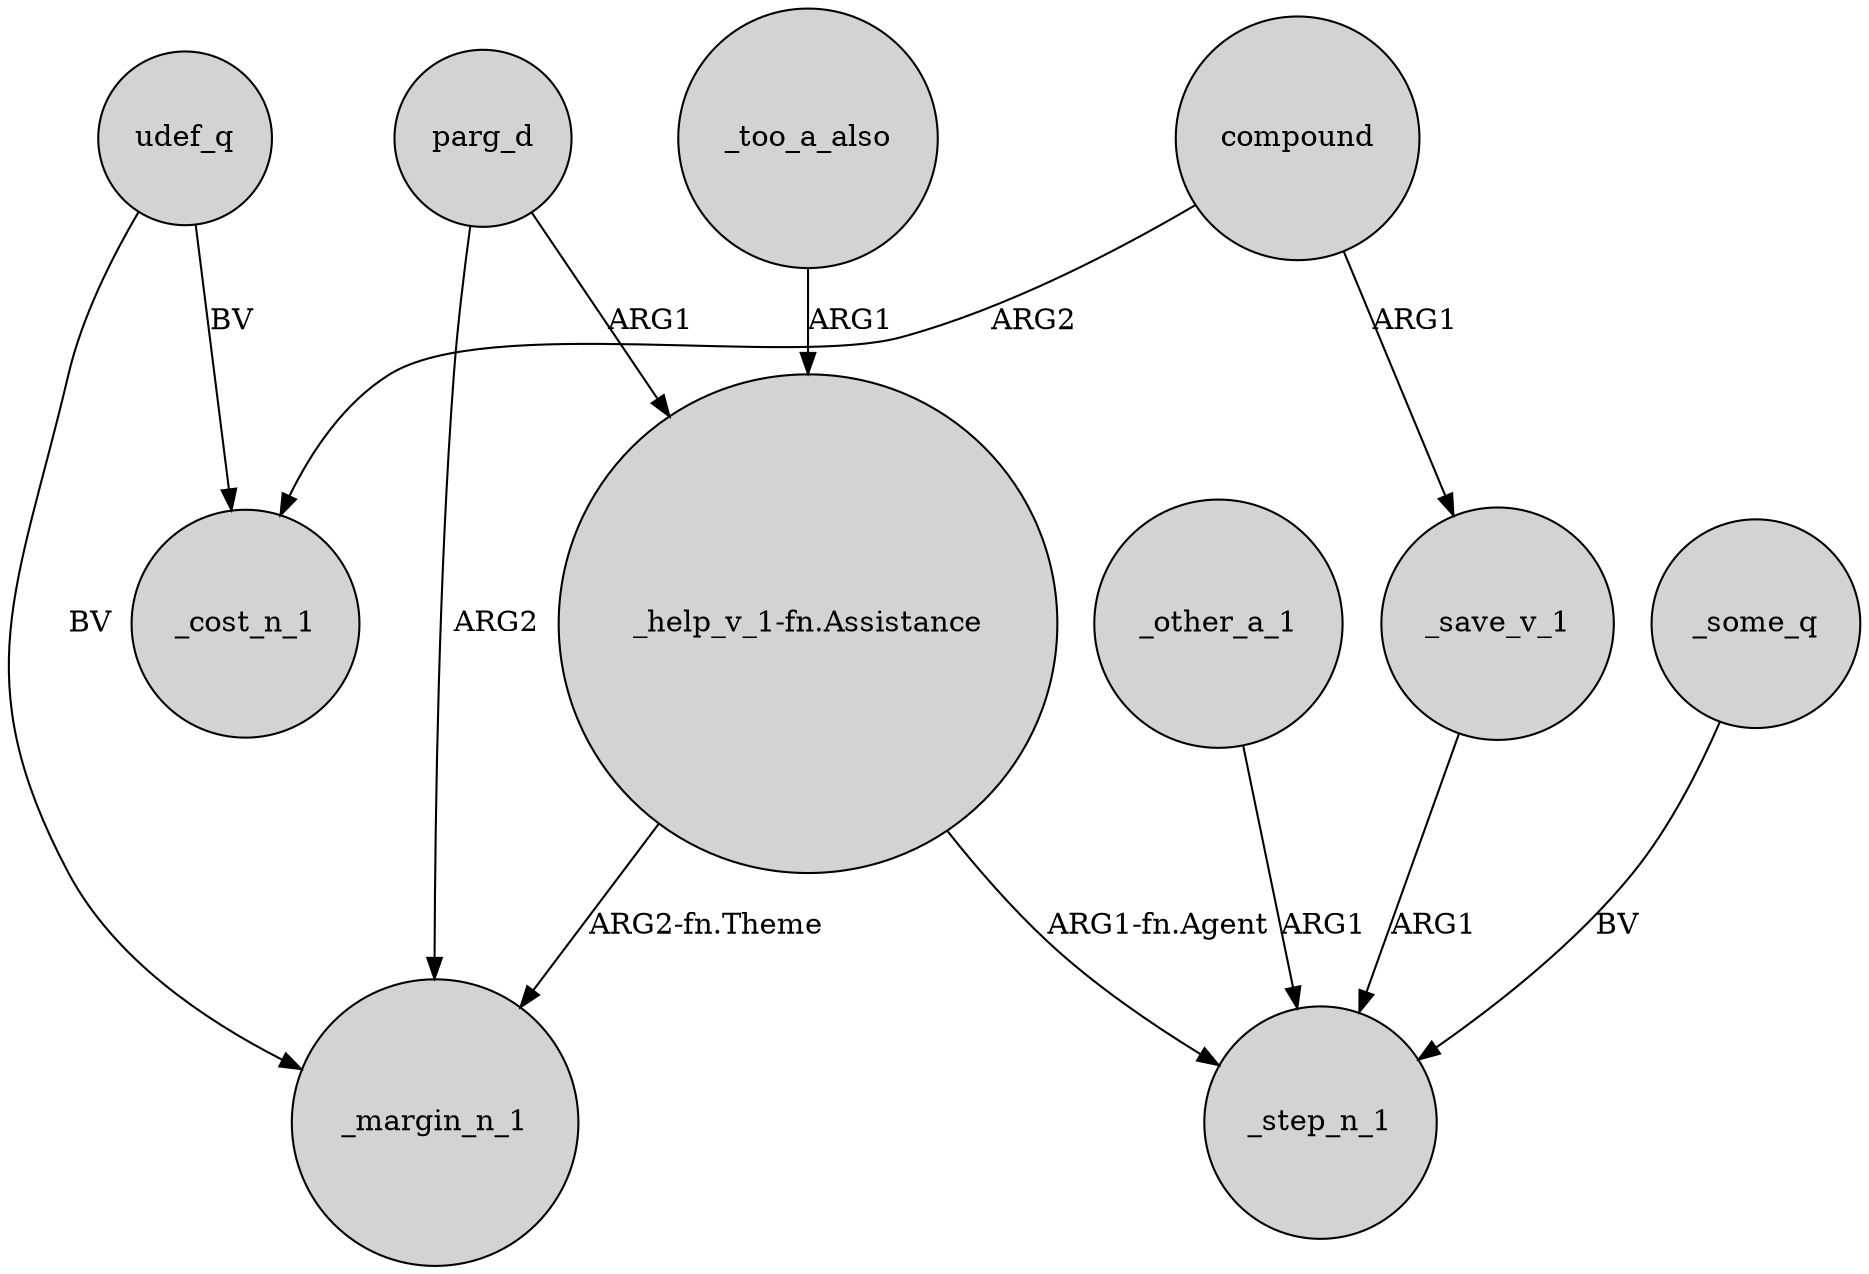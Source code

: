digraph {
	node [shape=circle style=filled]
	compound -> _cost_n_1 [label=ARG2]
	_some_q -> _step_n_1 [label=BV]
	parg_d -> "_help_v_1-fn.Assistance" [label=ARG1]
	compound -> _save_v_1 [label=ARG1]
	parg_d -> _margin_n_1 [label=ARG2]
	"_help_v_1-fn.Assistance" -> _step_n_1 [label="ARG1-fn.Agent"]
	udef_q -> _cost_n_1 [label=BV]
	_save_v_1 -> _step_n_1 [label=ARG1]
	_other_a_1 -> _step_n_1 [label=ARG1]
	_too_a_also -> "_help_v_1-fn.Assistance" [label=ARG1]
	"_help_v_1-fn.Assistance" -> _margin_n_1 [label="ARG2-fn.Theme"]
	udef_q -> _margin_n_1 [label=BV]
}
